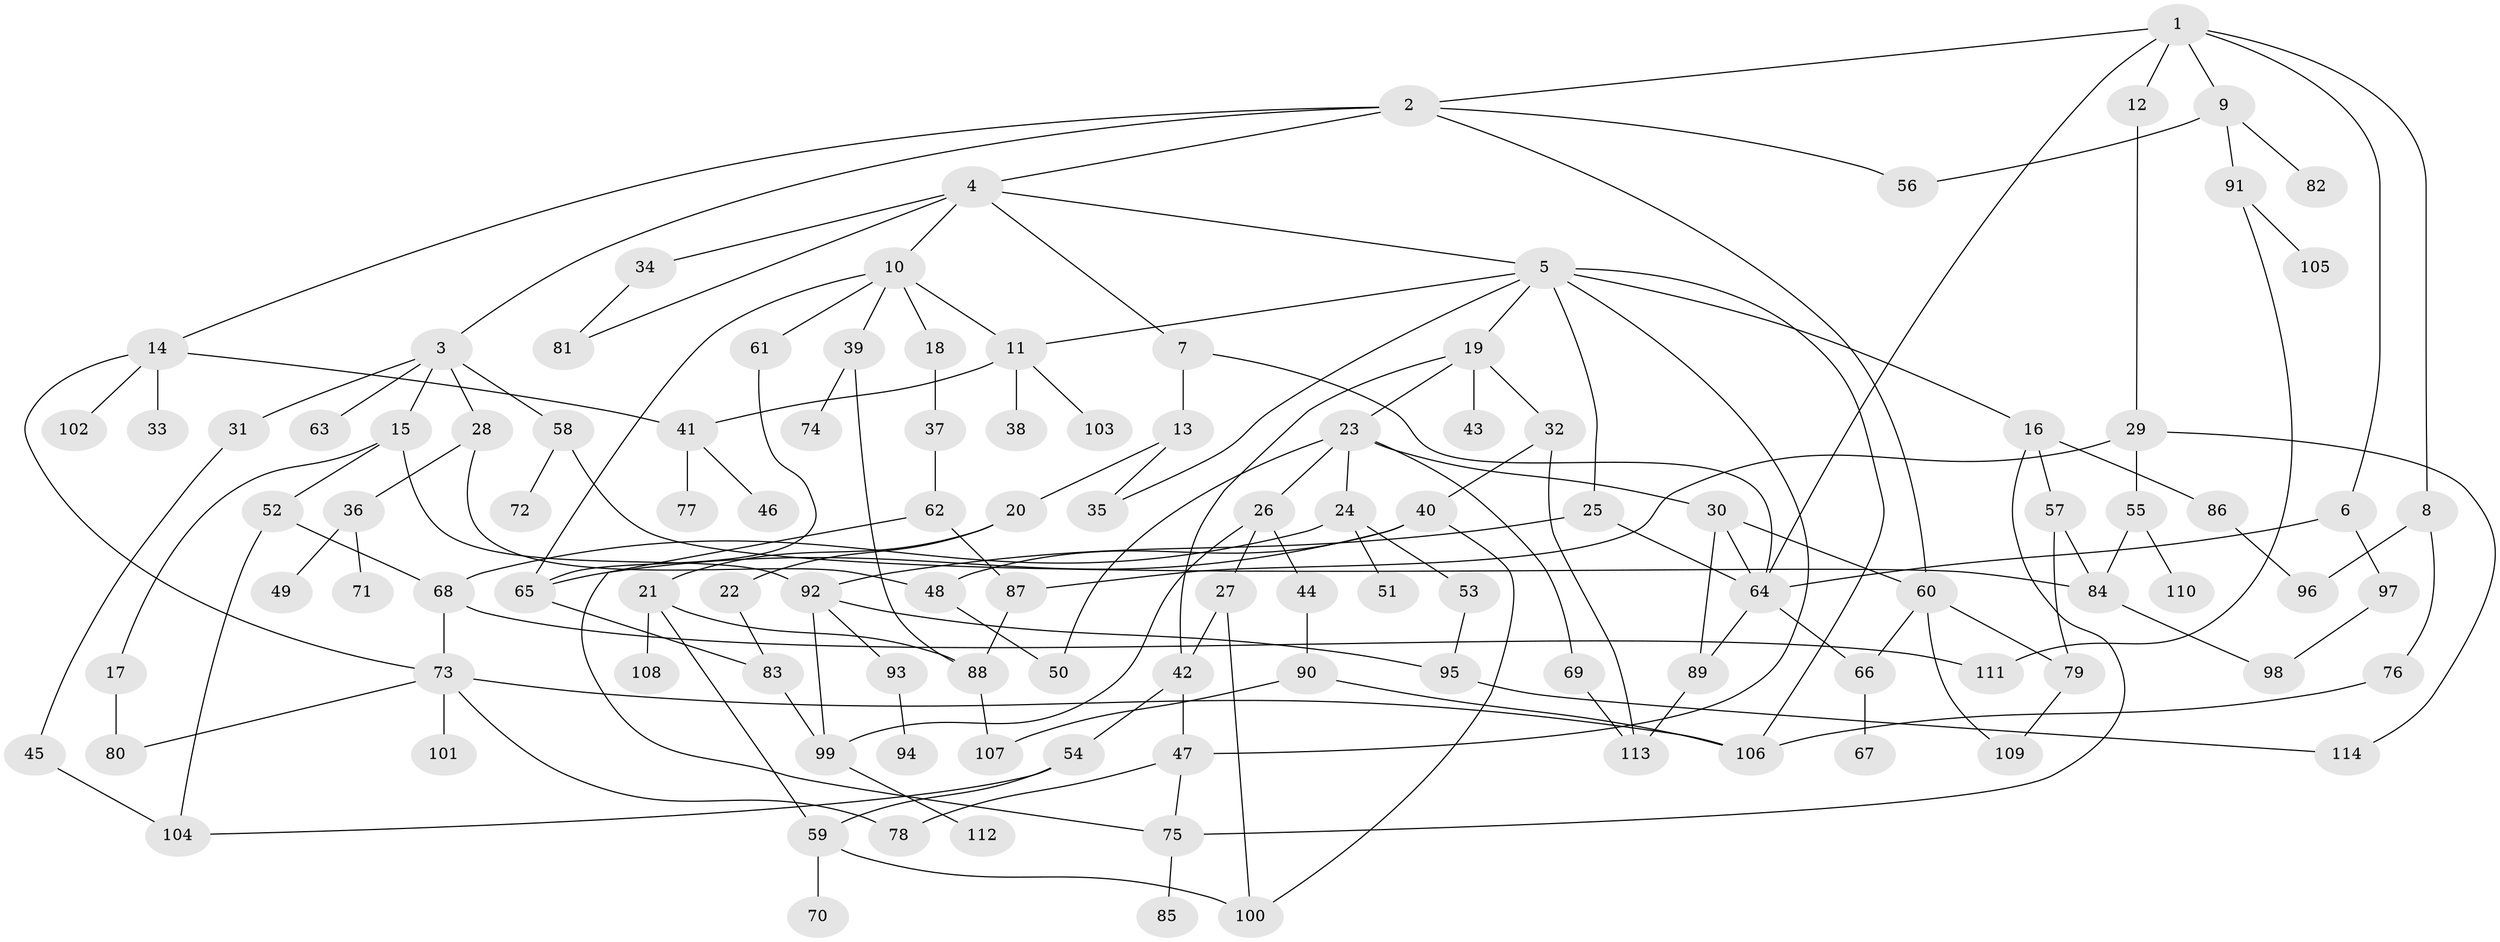 // Generated by graph-tools (version 1.1) at 2025/10/02/27/25 16:10:53]
// undirected, 114 vertices, 164 edges
graph export_dot {
graph [start="1"]
  node [color=gray90,style=filled];
  1;
  2;
  3;
  4;
  5;
  6;
  7;
  8;
  9;
  10;
  11;
  12;
  13;
  14;
  15;
  16;
  17;
  18;
  19;
  20;
  21;
  22;
  23;
  24;
  25;
  26;
  27;
  28;
  29;
  30;
  31;
  32;
  33;
  34;
  35;
  36;
  37;
  38;
  39;
  40;
  41;
  42;
  43;
  44;
  45;
  46;
  47;
  48;
  49;
  50;
  51;
  52;
  53;
  54;
  55;
  56;
  57;
  58;
  59;
  60;
  61;
  62;
  63;
  64;
  65;
  66;
  67;
  68;
  69;
  70;
  71;
  72;
  73;
  74;
  75;
  76;
  77;
  78;
  79;
  80;
  81;
  82;
  83;
  84;
  85;
  86;
  87;
  88;
  89;
  90;
  91;
  92;
  93;
  94;
  95;
  96;
  97;
  98;
  99;
  100;
  101;
  102;
  103;
  104;
  105;
  106;
  107;
  108;
  109;
  110;
  111;
  112;
  113;
  114;
  1 -- 2;
  1 -- 6;
  1 -- 8;
  1 -- 9;
  1 -- 12;
  1 -- 64;
  2 -- 3;
  2 -- 4;
  2 -- 14;
  2 -- 56;
  2 -- 60;
  3 -- 15;
  3 -- 28;
  3 -- 31;
  3 -- 58;
  3 -- 63;
  4 -- 5;
  4 -- 7;
  4 -- 10;
  4 -- 34;
  4 -- 81;
  5 -- 16;
  5 -- 19;
  5 -- 25;
  5 -- 35;
  5 -- 47;
  5 -- 106;
  5 -- 11;
  6 -- 97;
  6 -- 64;
  7 -- 13;
  7 -- 64;
  8 -- 76;
  8 -- 96;
  9 -- 82;
  9 -- 91;
  9 -- 56;
  10 -- 11;
  10 -- 18;
  10 -- 39;
  10 -- 61;
  10 -- 65;
  11 -- 38;
  11 -- 41;
  11 -- 103;
  12 -- 29;
  13 -- 20;
  13 -- 35;
  14 -- 33;
  14 -- 73;
  14 -- 102;
  14 -- 41;
  15 -- 17;
  15 -- 52;
  15 -- 92;
  16 -- 57;
  16 -- 86;
  16 -- 75;
  17 -- 80;
  18 -- 37;
  19 -- 23;
  19 -- 32;
  19 -- 42;
  19 -- 43;
  20 -- 21;
  20 -- 22;
  21 -- 108;
  21 -- 88;
  21 -- 59;
  22 -- 83;
  23 -- 24;
  23 -- 26;
  23 -- 30;
  23 -- 69;
  23 -- 50;
  24 -- 51;
  24 -- 53;
  24 -- 68;
  25 -- 92;
  25 -- 64;
  26 -- 27;
  26 -- 44;
  26 -- 99;
  27 -- 100;
  27 -- 42;
  28 -- 36;
  28 -- 48;
  29 -- 55;
  29 -- 87;
  29 -- 114;
  30 -- 89;
  30 -- 60;
  30 -- 64;
  31 -- 45;
  32 -- 40;
  32 -- 113;
  34 -- 81;
  36 -- 49;
  36 -- 71;
  37 -- 62;
  39 -- 74;
  39 -- 88;
  40 -- 48;
  40 -- 100;
  40 -- 65;
  41 -- 46;
  41 -- 77;
  42 -- 54;
  42 -- 47;
  44 -- 90;
  45 -- 104;
  47 -- 75;
  47 -- 78;
  48 -- 50;
  52 -- 68;
  52 -- 104;
  53 -- 95;
  54 -- 59;
  54 -- 104;
  55 -- 110;
  55 -- 84;
  57 -- 84;
  57 -- 79;
  58 -- 72;
  58 -- 84;
  59 -- 70;
  59 -- 100;
  60 -- 66;
  60 -- 79;
  60 -- 109;
  61 -- 65;
  62 -- 87;
  62 -- 75;
  64 -- 89;
  64 -- 66;
  65 -- 83;
  66 -- 67;
  68 -- 73;
  68 -- 111;
  69 -- 113;
  73 -- 78;
  73 -- 101;
  73 -- 106;
  73 -- 80;
  75 -- 85;
  76 -- 106;
  79 -- 109;
  83 -- 99;
  84 -- 98;
  86 -- 96;
  87 -- 88;
  88 -- 107;
  89 -- 113;
  90 -- 106;
  90 -- 107;
  91 -- 105;
  91 -- 111;
  92 -- 93;
  92 -- 95;
  92 -- 99;
  93 -- 94;
  95 -- 114;
  97 -- 98;
  99 -- 112;
}
